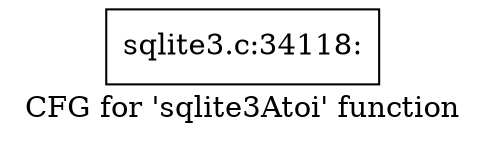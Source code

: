 digraph "CFG for 'sqlite3Atoi' function" {
	label="CFG for 'sqlite3Atoi' function";

	Node0x55c0f83cf580 [shape=record,label="{sqlite3.c:34118:}"];
}
